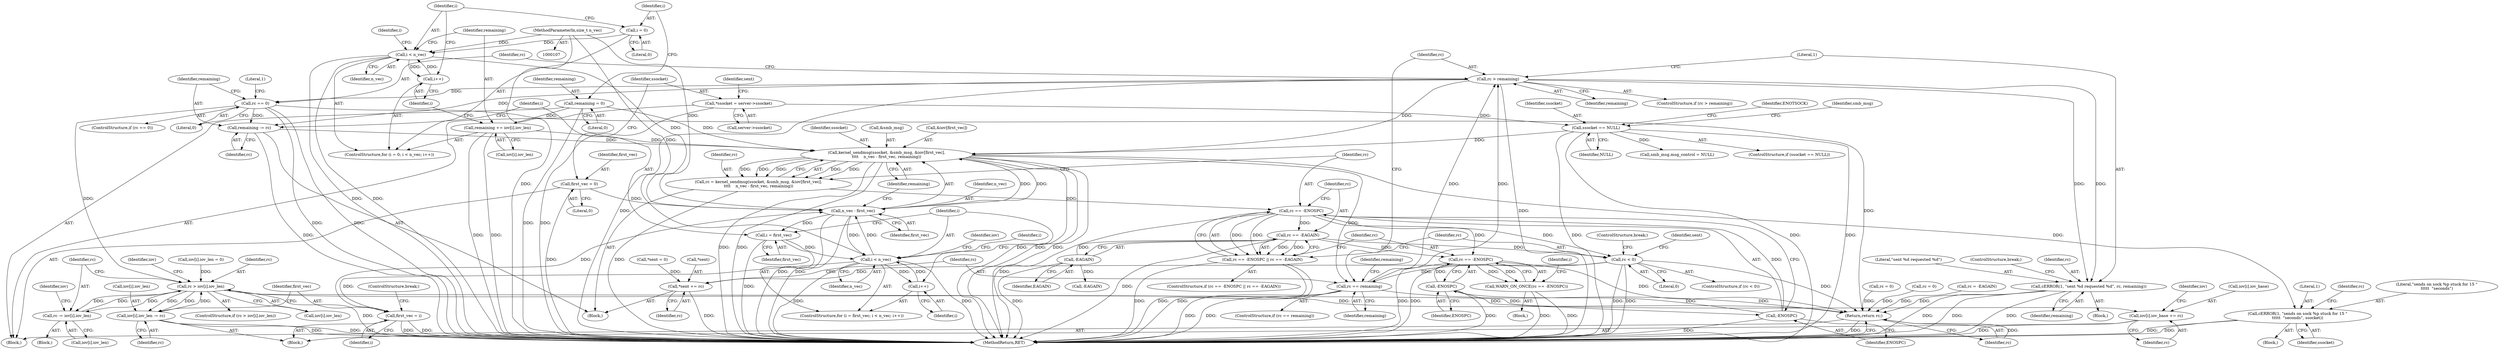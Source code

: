 digraph "0_linux_ea702b80e0bbb2448e201472127288beb82ca2fe@API" {
"1000291" [label="(Call,rc > remaining)"];
"1000282" [label="(Call,rc == remaining)"];
"1000273" [label="(Call,rc < 0)"];
"1000232" [label="(Call,rc == -EAGAIN)"];
"1000228" [label="(Call,rc == -ENOSPC)"];
"1000212" [label="(Call,rc = kernel_sendmsg(ssocket, &smb_msg, &iov[first_vec],\n\t\t\t\t    n_vec - first_vec, remaining))"];
"1000214" [label="(Call,kernel_sendmsg(ssocket, &smb_msg, &iov[first_vec],\n\t\t\t\t    n_vec - first_vec, remaining))"];
"1000138" [label="(Call,ssocket == NULL)"];
"1000128" [label="(Call,*ssocket = server->ssocket)"];
"1000222" [label="(Call,n_vec - first_vec)"];
"1000319" [label="(Call,i < n_vec)"];
"1000322" [label="(Call,i++)"];
"1000316" [label="(Call,i = first_vec)"];
"1000110" [label="(MethodParameterIn,size_t n_vec)"];
"1000194" [label="(Call,i < n_vec)"];
"1000191" [label="(Call,i = 0)"];
"1000197" [label="(Call,i++)"];
"1000124" [label="(Call,first_vec = 0)"];
"1000371" [label="(Call,first_vec = i)"];
"1000187" [label="(Call,remaining = 0)"];
"1000312" [label="(Call,remaining -= rc)"];
"1000302" [label="(Call,rc == 0)"];
"1000291" [label="(Call,rc > remaining)"];
"1000199" [label="(Call,remaining += iov[i].iov_len)"];
"1000230" [label="(Call,-ENOSPC)"];
"1000240" [label="(Call,-ENOSPC)"];
"1000234" [label="(Call,-EAGAIN)"];
"1000227" [label="(Call,rc == -ENOSPC || rc == -EAGAIN)"];
"1000238" [label="(Call,rc == -ENOSPC)"];
"1000237" [label="(Call,WARN_ON_ONCE(rc == -ENOSPC))"];
"1000381" [label="(Return,return rc;)"];
"1000277" [label="(Call,*sent += rc)"];
"1000295" [label="(Call,cERROR(1, \"sent %d requested %d\", rc, remaining))"];
"1000333" [label="(Call,rc > iov[i].iov_len)"];
"1000341" [label="(Call,rc -= iov[i].iov_len)"];
"1000357" [label="(Call,iov[i].iov_base += rc)"];
"1000364" [label="(Call,iov[i].iov_len -= rc)"];
"1000258" [label="(Call,cERROR(1, \"sends on sock %p stuck for 15 \"\n\t\t\t\t\t  \"seconds\", ssocket))"];
"1000195" [label="(Identifier,i)"];
"1000110" [label="(MethodParameterIn,size_t n_vec)"];
"1000340" [label="(Block,)"];
"1000276" [label="(ControlStructure,break;)"];
"1000225" [label="(Identifier,remaining)"];
"1000382" [label="(Identifier,rc)"];
"1000281" [label="(ControlStructure,if (rc == remaining))"];
"1000234" [label="(Call,-EAGAIN)"];
"1000130" [label="(Call,server->ssocket)"];
"1000196" [label="(Identifier,n_vec)"];
"1000314" [label="(Identifier,rc)"];
"1000351" [label="(Identifier,iov)"];
"1000194" [label="(Call,i < n_vec)"];
"1000334" [label="(Identifier,rc)"];
"1000215" [label="(Identifier,ssocket)"];
"1000198" [label="(Identifier,i)"];
"1000378" [label="(Call,rc = 0)"];
"1000137" [label="(ControlStructure,if (ssocket == NULL))"];
"1000263" [label="(Identifier,rc)"];
"1000260" [label="(Literal,\"sends on sock %p stuck for 15 \"\n\t\t\t\t\t  \"seconds\")"];
"1000280" [label="(Identifier,rc)"];
"1000212" [label="(Call,rc = kernel_sendmsg(ssocket, &smb_msg, &iov[first_vec],\n\t\t\t\t    n_vec - first_vec, remaining))"];
"1000188" [label="(Identifier,remaining)"];
"1000321" [label="(Identifier,n_vec)"];
"1000262" [label="(Call,rc = -EAGAIN)"];
"1000226" [label="(ControlStructure,if (rc == -ENOSPC || rc == -EAGAIN))"];
"1000275" [label="(Literal,0)"];
"1000224" [label="(Identifier,first_vec)"];
"1000320" [label="(Identifier,i)"];
"1000243" [label="(Identifier,i)"];
"1000316" [label="(Call,i = first_vec)"];
"1000367" [label="(Identifier,iov)"];
"1000240" [label="(Call,-ENOSPC)"];
"1000207" [label="(Identifier,i)"];
"1000222" [label="(Call,n_vec - first_vec)"];
"1000279" [label="(Identifier,sent)"];
"1000193" [label="(Literal,0)"];
"1000342" [label="(Identifier,rc)"];
"1000126" [label="(Literal,0)"];
"1000313" [label="(Identifier,remaining)"];
"1000216" [label="(Call,&smb_msg)"];
"1000360" [label="(Identifier,iov)"];
"1000372" [label="(Identifier,first_vec)"];
"1000239" [label="(Identifier,rc)"];
"1000319" [label="(Call,i < n_vec)"];
"1000146" [label="(Identifier,smb_msg)"];
"1000357" [label="(Call,iov[i].iov_base += rc)"];
"1000356" [label="(Block,)"];
"1000304" [label="(Literal,0)"];
"1000133" [label="(Call,*sent = 0)"];
"1000273" [label="(Call,rc < 0)"];
"1000227" [label="(Call,rc == -ENOSPC || rc == -EAGAIN)"];
"1000312" [label="(Call,remaining -= rc)"];
"1000315" [label="(ControlStructure,for (i = first_vec; i < n_vec; i++))"];
"1000370" [label="(Identifier,rc)"];
"1000139" [label="(Identifier,ssocket)"];
"1000374" [label="(ControlStructure,break;)"];
"1000297" [label="(Literal,\"sent %d requested %d\")"];
"1000328" [label="(Identifier,iov)"];
"1000191" [label="(Call,i = 0)"];
"1000125" [label="(Identifier,first_vec)"];
"1000295" [label="(Call,cERROR(1, \"sent %d requested %d\", rc, remaining))"];
"1000192" [label="(Identifier,i)"];
"1000332" [label="(ControlStructure,if (rc > iov[i].iov_len))"];
"1000333" [label="(Call,rc > iov[i].iov_len)"];
"1000278" [label="(Call,*sent)"];
"1000383" [label="(MethodReturn,RET)"];
"1000318" [label="(Identifier,first_vec)"];
"1000228" [label="(Call,rc == -ENOSPC)"];
"1000236" [label="(Block,)"];
"1000277" [label="(Call,*sent += rc)"];
"1000230" [label="(Call,-ENOSPC)"];
"1000187" [label="(Call,remaining = 0)"];
"1000343" [label="(Call,iov[i].iov_len)"];
"1000124" [label="(Call,first_vec = 0)"];
"1000233" [label="(Identifier,rc)"];
"1000294" [label="(Block,)"];
"1000282" [label="(Call,rc == remaining)"];
"1000363" [label="(Identifier,rc)"];
"1000292" [label="(Identifier,rc)"];
"1000232" [label="(Call,rc == -EAGAIN)"];
"1000335" [label="(Call,iov[i].iov_len)"];
"1000274" [label="(Identifier,rc)"];
"1000218" [label="(Call,&iov[first_vec])"];
"1000112" [label="(Block,)"];
"1000358" [label="(Call,iov[i].iov_base)"];
"1000140" [label="(Identifier,NULL)"];
"1000365" [label="(Call,iov[i].iov_len)"];
"1000371" [label="(Call,first_vec = i)"];
"1000235" [label="(Identifier,EAGAIN)"];
"1000129" [label="(Identifier,ssocket)"];
"1000238" [label="(Call,rc == -ENOSPC)"];
"1000135" [label="(Identifier,sent)"];
"1000376" [label="(Identifier,i)"];
"1000200" [label="(Identifier,remaining)"];
"1000261" [label="(Identifier,ssocket)"];
"1000214" [label="(Call,kernel_sendmsg(ssocket, &smb_msg, &iov[first_vec],\n\t\t\t\t    n_vec - first_vec, remaining))"];
"1000197" [label="(Call,i++)"];
"1000307" [label="(Literal,1)"];
"1000264" [label="(Call,-EAGAIN)"];
"1000229" [label="(Identifier,rc)"];
"1000348" [label="(Call,iov[i].iov_len = 0)"];
"1000272" [label="(ControlStructure,if (rc < 0))"];
"1000341" [label="(Call,rc -= iov[i].iov_len)"];
"1000143" [label="(Identifier,ENOTSOCK)"];
"1000300" [label="(ControlStructure,break;)"];
"1000293" [label="(Identifier,remaining)"];
"1000128" [label="(Call,*ssocket = server->ssocket)"];
"1000190" [label="(ControlStructure,for (i = 0; i < n_vec; i++))"];
"1000258" [label="(Call,cERROR(1, \"sends on sock %p stuck for 15 \"\n\t\t\t\t\t  \"seconds\", ssocket))"];
"1000283" [label="(Identifier,rc)"];
"1000160" [label="(Call,smb_msg.msg_control = NULL)"];
"1000138" [label="(Call,ssocket == NULL)"];
"1000301" [label="(ControlStructure,if (rc == 0))"];
"1000241" [label="(Identifier,ENOSPC)"];
"1000223" [label="(Identifier,n_vec)"];
"1000381" [label="(Return,return rc;)"];
"1000322" [label="(Call,i++)"];
"1000211" [label="(Block,)"];
"1000296" [label="(Literal,1)"];
"1000290" [label="(ControlStructure,if (rc > remaining))"];
"1000317" [label="(Identifier,i)"];
"1000373" [label="(Identifier,i)"];
"1000114" [label="(Call,rc = 0)"];
"1000231" [label="(Identifier,ENOSPC)"];
"1000201" [label="(Call,iov[i].iov_len)"];
"1000291" [label="(Call,rc > remaining)"];
"1000299" [label="(Identifier,remaining)"];
"1000298" [label="(Identifier,rc)"];
"1000303" [label="(Identifier,rc)"];
"1000259" [label="(Literal,1)"];
"1000199" [label="(Call,remaining += iov[i].iov_len)"];
"1000323" [label="(Identifier,i)"];
"1000284" [label="(Identifier,remaining)"];
"1000237" [label="(Call,WARN_ON_ONCE(rc == -ENOSPC))"];
"1000213" [label="(Identifier,rc)"];
"1000302" [label="(Call,rc == 0)"];
"1000257" [label="(Block,)"];
"1000189" [label="(Literal,0)"];
"1000287" [label="(Identifier,remaining)"];
"1000364" [label="(Call,iov[i].iov_len -= rc)"];
"1000291" -> "1000290"  [label="AST: "];
"1000291" -> "1000293"  [label="CFG: "];
"1000292" -> "1000291"  [label="AST: "];
"1000293" -> "1000291"  [label="AST: "];
"1000296" -> "1000291"  [label="CFG: "];
"1000303" -> "1000291"  [label="CFG: "];
"1000291" -> "1000383"  [label="DDG: "];
"1000291" -> "1000383"  [label="DDG: "];
"1000291" -> "1000214"  [label="DDG: "];
"1000282" -> "1000291"  [label="DDG: "];
"1000282" -> "1000291"  [label="DDG: "];
"1000291" -> "1000295"  [label="DDG: "];
"1000291" -> "1000295"  [label="DDG: "];
"1000291" -> "1000302"  [label="DDG: "];
"1000291" -> "1000312"  [label="DDG: "];
"1000282" -> "1000281"  [label="AST: "];
"1000282" -> "1000284"  [label="CFG: "];
"1000283" -> "1000282"  [label="AST: "];
"1000284" -> "1000282"  [label="AST: "];
"1000287" -> "1000282"  [label="CFG: "];
"1000292" -> "1000282"  [label="CFG: "];
"1000282" -> "1000383"  [label="DDG: "];
"1000282" -> "1000383"  [label="DDG: "];
"1000273" -> "1000282"  [label="DDG: "];
"1000214" -> "1000282"  [label="DDG: "];
"1000282" -> "1000381"  [label="DDG: "];
"1000273" -> "1000272"  [label="AST: "];
"1000273" -> "1000275"  [label="CFG: "];
"1000274" -> "1000273"  [label="AST: "];
"1000275" -> "1000273"  [label="AST: "];
"1000276" -> "1000273"  [label="CFG: "];
"1000279" -> "1000273"  [label="CFG: "];
"1000273" -> "1000383"  [label="DDG: "];
"1000273" -> "1000383"  [label="DDG: "];
"1000232" -> "1000273"  [label="DDG: "];
"1000228" -> "1000273"  [label="DDG: "];
"1000273" -> "1000277"  [label="DDG: "];
"1000273" -> "1000381"  [label="DDG: "];
"1000232" -> "1000227"  [label="AST: "];
"1000232" -> "1000234"  [label="CFG: "];
"1000233" -> "1000232"  [label="AST: "];
"1000234" -> "1000232"  [label="AST: "];
"1000227" -> "1000232"  [label="CFG: "];
"1000232" -> "1000383"  [label="DDG: "];
"1000232" -> "1000227"  [label="DDG: "];
"1000232" -> "1000227"  [label="DDG: "];
"1000228" -> "1000232"  [label="DDG: "];
"1000234" -> "1000232"  [label="DDG: "];
"1000232" -> "1000238"  [label="DDG: "];
"1000228" -> "1000227"  [label="AST: "];
"1000228" -> "1000230"  [label="CFG: "];
"1000229" -> "1000228"  [label="AST: "];
"1000230" -> "1000228"  [label="AST: "];
"1000233" -> "1000228"  [label="CFG: "];
"1000227" -> "1000228"  [label="CFG: "];
"1000228" -> "1000383"  [label="DDG: "];
"1000228" -> "1000227"  [label="DDG: "];
"1000228" -> "1000227"  [label="DDG: "];
"1000212" -> "1000228"  [label="DDG: "];
"1000230" -> "1000228"  [label="DDG: "];
"1000228" -> "1000238"  [label="DDG: "];
"1000212" -> "1000211"  [label="AST: "];
"1000212" -> "1000214"  [label="CFG: "];
"1000213" -> "1000212"  [label="AST: "];
"1000214" -> "1000212"  [label="AST: "];
"1000229" -> "1000212"  [label="CFG: "];
"1000212" -> "1000383"  [label="DDG: "];
"1000214" -> "1000212"  [label="DDG: "];
"1000214" -> "1000212"  [label="DDG: "];
"1000214" -> "1000212"  [label="DDG: "];
"1000214" -> "1000212"  [label="DDG: "];
"1000214" -> "1000212"  [label="DDG: "];
"1000214" -> "1000225"  [label="CFG: "];
"1000215" -> "1000214"  [label="AST: "];
"1000216" -> "1000214"  [label="AST: "];
"1000218" -> "1000214"  [label="AST: "];
"1000222" -> "1000214"  [label="AST: "];
"1000225" -> "1000214"  [label="AST: "];
"1000214" -> "1000383"  [label="DDG: "];
"1000214" -> "1000383"  [label="DDG: "];
"1000214" -> "1000383"  [label="DDG: "];
"1000214" -> "1000383"  [label="DDG: "];
"1000214" -> "1000383"  [label="DDG: "];
"1000138" -> "1000214"  [label="DDG: "];
"1000222" -> "1000214"  [label="DDG: "];
"1000222" -> "1000214"  [label="DDG: "];
"1000187" -> "1000214"  [label="DDG: "];
"1000312" -> "1000214"  [label="DDG: "];
"1000199" -> "1000214"  [label="DDG: "];
"1000214" -> "1000258"  [label="DDG: "];
"1000138" -> "1000137"  [label="AST: "];
"1000138" -> "1000140"  [label="CFG: "];
"1000139" -> "1000138"  [label="AST: "];
"1000140" -> "1000138"  [label="AST: "];
"1000143" -> "1000138"  [label="CFG: "];
"1000146" -> "1000138"  [label="CFG: "];
"1000138" -> "1000383"  [label="DDG: "];
"1000138" -> "1000383"  [label="DDG: "];
"1000138" -> "1000383"  [label="DDG: "];
"1000128" -> "1000138"  [label="DDG: "];
"1000138" -> "1000160"  [label="DDG: "];
"1000128" -> "1000112"  [label="AST: "];
"1000128" -> "1000130"  [label="CFG: "];
"1000129" -> "1000128"  [label="AST: "];
"1000130" -> "1000128"  [label="AST: "];
"1000135" -> "1000128"  [label="CFG: "];
"1000128" -> "1000383"  [label="DDG: "];
"1000222" -> "1000224"  [label="CFG: "];
"1000223" -> "1000222"  [label="AST: "];
"1000224" -> "1000222"  [label="AST: "];
"1000225" -> "1000222"  [label="CFG: "];
"1000222" -> "1000383"  [label="DDG: "];
"1000222" -> "1000383"  [label="DDG: "];
"1000319" -> "1000222"  [label="DDG: "];
"1000194" -> "1000222"  [label="DDG: "];
"1000110" -> "1000222"  [label="DDG: "];
"1000124" -> "1000222"  [label="DDG: "];
"1000371" -> "1000222"  [label="DDG: "];
"1000222" -> "1000316"  [label="DDG: "];
"1000222" -> "1000319"  [label="DDG: "];
"1000319" -> "1000315"  [label="AST: "];
"1000319" -> "1000321"  [label="CFG: "];
"1000320" -> "1000319"  [label="AST: "];
"1000321" -> "1000319"  [label="AST: "];
"1000328" -> "1000319"  [label="CFG: "];
"1000376" -> "1000319"  [label="CFG: "];
"1000319" -> "1000383"  [label="DDG: "];
"1000319" -> "1000383"  [label="DDG: "];
"1000322" -> "1000319"  [label="DDG: "];
"1000316" -> "1000319"  [label="DDG: "];
"1000110" -> "1000319"  [label="DDG: "];
"1000319" -> "1000322"  [label="DDG: "];
"1000319" -> "1000371"  [label="DDG: "];
"1000322" -> "1000315"  [label="AST: "];
"1000322" -> "1000323"  [label="CFG: "];
"1000323" -> "1000322"  [label="AST: "];
"1000320" -> "1000322"  [label="CFG: "];
"1000316" -> "1000315"  [label="AST: "];
"1000316" -> "1000318"  [label="CFG: "];
"1000317" -> "1000316"  [label="AST: "];
"1000318" -> "1000316"  [label="AST: "];
"1000320" -> "1000316"  [label="CFG: "];
"1000316" -> "1000383"  [label="DDG: "];
"1000110" -> "1000107"  [label="AST: "];
"1000110" -> "1000383"  [label="DDG: "];
"1000110" -> "1000194"  [label="DDG: "];
"1000194" -> "1000190"  [label="AST: "];
"1000194" -> "1000196"  [label="CFG: "];
"1000195" -> "1000194"  [label="AST: "];
"1000196" -> "1000194"  [label="AST: "];
"1000200" -> "1000194"  [label="CFG: "];
"1000207" -> "1000194"  [label="CFG: "];
"1000194" -> "1000383"  [label="DDG: "];
"1000194" -> "1000383"  [label="DDG: "];
"1000191" -> "1000194"  [label="DDG: "];
"1000197" -> "1000194"  [label="DDG: "];
"1000194" -> "1000197"  [label="DDG: "];
"1000191" -> "1000190"  [label="AST: "];
"1000191" -> "1000193"  [label="CFG: "];
"1000192" -> "1000191"  [label="AST: "];
"1000193" -> "1000191"  [label="AST: "];
"1000195" -> "1000191"  [label="CFG: "];
"1000197" -> "1000190"  [label="AST: "];
"1000197" -> "1000198"  [label="CFG: "];
"1000198" -> "1000197"  [label="AST: "];
"1000195" -> "1000197"  [label="CFG: "];
"1000124" -> "1000112"  [label="AST: "];
"1000124" -> "1000126"  [label="CFG: "];
"1000125" -> "1000124"  [label="AST: "];
"1000126" -> "1000124"  [label="AST: "];
"1000129" -> "1000124"  [label="CFG: "];
"1000124" -> "1000383"  [label="DDG: "];
"1000371" -> "1000356"  [label="AST: "];
"1000371" -> "1000373"  [label="CFG: "];
"1000372" -> "1000371"  [label="AST: "];
"1000373" -> "1000371"  [label="AST: "];
"1000374" -> "1000371"  [label="CFG: "];
"1000371" -> "1000383"  [label="DDG: "];
"1000371" -> "1000383"  [label="DDG: "];
"1000187" -> "1000112"  [label="AST: "];
"1000187" -> "1000189"  [label="CFG: "];
"1000188" -> "1000187"  [label="AST: "];
"1000189" -> "1000187"  [label="AST: "];
"1000192" -> "1000187"  [label="CFG: "];
"1000187" -> "1000383"  [label="DDG: "];
"1000187" -> "1000199"  [label="DDG: "];
"1000312" -> "1000211"  [label="AST: "];
"1000312" -> "1000314"  [label="CFG: "];
"1000313" -> "1000312"  [label="AST: "];
"1000314" -> "1000312"  [label="AST: "];
"1000317" -> "1000312"  [label="CFG: "];
"1000312" -> "1000383"  [label="DDG: "];
"1000302" -> "1000312"  [label="DDG: "];
"1000302" -> "1000301"  [label="AST: "];
"1000302" -> "1000304"  [label="CFG: "];
"1000303" -> "1000302"  [label="AST: "];
"1000304" -> "1000302"  [label="AST: "];
"1000307" -> "1000302"  [label="CFG: "];
"1000313" -> "1000302"  [label="CFG: "];
"1000302" -> "1000383"  [label="DDG: "];
"1000302" -> "1000383"  [label="DDG: "];
"1000302" -> "1000333"  [label="DDG: "];
"1000302" -> "1000381"  [label="DDG: "];
"1000199" -> "1000190"  [label="AST: "];
"1000199" -> "1000201"  [label="CFG: "];
"1000200" -> "1000199"  [label="AST: "];
"1000201" -> "1000199"  [label="AST: "];
"1000198" -> "1000199"  [label="CFG: "];
"1000199" -> "1000383"  [label="DDG: "];
"1000199" -> "1000383"  [label="DDG: "];
"1000230" -> "1000231"  [label="CFG: "];
"1000231" -> "1000230"  [label="AST: "];
"1000230" -> "1000383"  [label="DDG: "];
"1000240" -> "1000230"  [label="DDG: "];
"1000230" -> "1000240"  [label="DDG: "];
"1000240" -> "1000238"  [label="AST: "];
"1000240" -> "1000241"  [label="CFG: "];
"1000241" -> "1000240"  [label="AST: "];
"1000238" -> "1000240"  [label="CFG: "];
"1000240" -> "1000383"  [label="DDG: "];
"1000240" -> "1000238"  [label="DDG: "];
"1000234" -> "1000235"  [label="CFG: "];
"1000235" -> "1000234"  [label="AST: "];
"1000234" -> "1000383"  [label="DDG: "];
"1000234" -> "1000264"  [label="DDG: "];
"1000227" -> "1000226"  [label="AST: "];
"1000239" -> "1000227"  [label="CFG: "];
"1000274" -> "1000227"  [label="CFG: "];
"1000227" -> "1000383"  [label="DDG: "];
"1000227" -> "1000383"  [label="DDG: "];
"1000227" -> "1000383"  [label="DDG: "];
"1000238" -> "1000237"  [label="AST: "];
"1000239" -> "1000238"  [label="AST: "];
"1000237" -> "1000238"  [label="CFG: "];
"1000238" -> "1000383"  [label="DDG: "];
"1000238" -> "1000383"  [label="DDG: "];
"1000238" -> "1000237"  [label="DDG: "];
"1000238" -> "1000237"  [label="DDG: "];
"1000238" -> "1000381"  [label="DDG: "];
"1000237" -> "1000236"  [label="AST: "];
"1000243" -> "1000237"  [label="CFG: "];
"1000237" -> "1000383"  [label="DDG: "];
"1000237" -> "1000383"  [label="DDG: "];
"1000381" -> "1000112"  [label="AST: "];
"1000381" -> "1000382"  [label="CFG: "];
"1000382" -> "1000381"  [label="AST: "];
"1000383" -> "1000381"  [label="CFG: "];
"1000381" -> "1000383"  [label="DDG: "];
"1000382" -> "1000381"  [label="DDG: "];
"1000295" -> "1000381"  [label="DDG: "];
"1000262" -> "1000381"  [label="DDG: "];
"1000378" -> "1000381"  [label="DDG: "];
"1000114" -> "1000381"  [label="DDG: "];
"1000333" -> "1000381"  [label="DDG: "];
"1000277" -> "1000211"  [label="AST: "];
"1000277" -> "1000280"  [label="CFG: "];
"1000278" -> "1000277"  [label="AST: "];
"1000280" -> "1000277"  [label="AST: "];
"1000283" -> "1000277"  [label="CFG: "];
"1000277" -> "1000383"  [label="DDG: "];
"1000133" -> "1000277"  [label="DDG: "];
"1000295" -> "1000294"  [label="AST: "];
"1000295" -> "1000299"  [label="CFG: "];
"1000296" -> "1000295"  [label="AST: "];
"1000297" -> "1000295"  [label="AST: "];
"1000298" -> "1000295"  [label="AST: "];
"1000299" -> "1000295"  [label="AST: "];
"1000300" -> "1000295"  [label="CFG: "];
"1000295" -> "1000383"  [label="DDG: "];
"1000295" -> "1000383"  [label="DDG: "];
"1000295" -> "1000383"  [label="DDG: "];
"1000333" -> "1000332"  [label="AST: "];
"1000333" -> "1000335"  [label="CFG: "];
"1000334" -> "1000333"  [label="AST: "];
"1000335" -> "1000333"  [label="AST: "];
"1000342" -> "1000333"  [label="CFG: "];
"1000360" -> "1000333"  [label="CFG: "];
"1000333" -> "1000383"  [label="DDG: "];
"1000341" -> "1000333"  [label="DDG: "];
"1000364" -> "1000333"  [label="DDG: "];
"1000348" -> "1000333"  [label="DDG: "];
"1000333" -> "1000341"  [label="DDG: "];
"1000333" -> "1000341"  [label="DDG: "];
"1000333" -> "1000357"  [label="DDG: "];
"1000333" -> "1000364"  [label="DDG: "];
"1000333" -> "1000364"  [label="DDG: "];
"1000341" -> "1000340"  [label="AST: "];
"1000341" -> "1000343"  [label="CFG: "];
"1000342" -> "1000341"  [label="AST: "];
"1000343" -> "1000341"  [label="AST: "];
"1000351" -> "1000341"  [label="CFG: "];
"1000357" -> "1000356"  [label="AST: "];
"1000357" -> "1000363"  [label="CFG: "];
"1000358" -> "1000357"  [label="AST: "];
"1000363" -> "1000357"  [label="AST: "];
"1000367" -> "1000357"  [label="CFG: "];
"1000357" -> "1000383"  [label="DDG: "];
"1000364" -> "1000356"  [label="AST: "];
"1000364" -> "1000370"  [label="CFG: "];
"1000365" -> "1000364"  [label="AST: "];
"1000370" -> "1000364"  [label="AST: "];
"1000372" -> "1000364"  [label="CFG: "];
"1000364" -> "1000383"  [label="DDG: "];
"1000364" -> "1000383"  [label="DDG: "];
"1000258" -> "1000257"  [label="AST: "];
"1000258" -> "1000261"  [label="CFG: "];
"1000259" -> "1000258"  [label="AST: "];
"1000260" -> "1000258"  [label="AST: "];
"1000261" -> "1000258"  [label="AST: "];
"1000263" -> "1000258"  [label="CFG: "];
"1000258" -> "1000383"  [label="DDG: "];
"1000258" -> "1000383"  [label="DDG: "];
}
